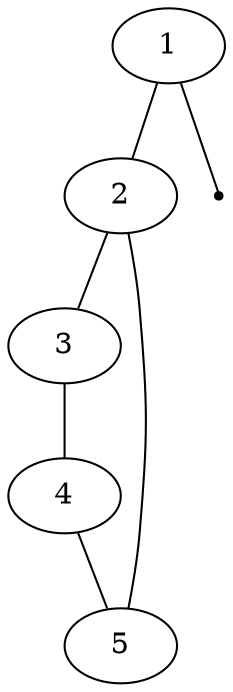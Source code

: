 graph {
  size="5,5";

  var1[label="1", pos="0.000159335,0!"];
  var2[label="2", pos="0.000159335,2!"];
  var3[label="3", pos="0,4.00016!"];
  var4[label="4", pos="1.99984,4.00072!"];
  var5[label="5", pos="2.00032,2.00088!"];

  factor0[label="", shape=point];
  var1--factor0;
  var1--var2;
  var2--var3;
  var3--var4;
  var4--var5;
  var5--var2;
}
